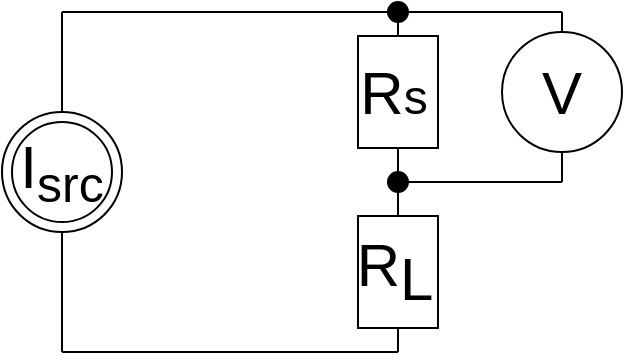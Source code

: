 <mxfile version="20.8.3" type="device"><diagram id="BxC-9DBweR2X27GjCyRl" name="Page-1"><mxGraphModel dx="545" dy="370" grid="1" gridSize="10" guides="1" tooltips="1" connect="1" arrows="1" fold="1" page="1" pageScale="1" pageWidth="827" pageHeight="1169" math="0" shadow="0"><root><mxCell id="0"/><mxCell id="1" parent="0"/><mxCell id="zLBGGNfvd89MkTKkB7O9-1" value="" style="ellipse;whiteSpace=wrap;html=1;aspect=fixed;" vertex="1" parent="1"><mxGeometry x="90" y="250" width="60" height="60" as="geometry"/></mxCell><mxCell id="zLBGGNfvd89MkTKkB7O9-2" value="I&lt;sub&gt;src&lt;/sub&gt;" style="text;html=1;strokeColor=none;fillColor=none;align=center;verticalAlign=middle;whiteSpace=wrap;rounded=0;fontSize=30;" vertex="1" parent="1"><mxGeometry x="90" y="265" width="60" height="30" as="geometry"/></mxCell><mxCell id="zLBGGNfvd89MkTKkB7O9-4" value="" style="endArrow=none;html=1;rounded=0;fontSize=35;exitX=0.5;exitY=0;exitDx=0;exitDy=0;" edge="1" parent="1" source="zLBGGNfvd89MkTKkB7O9-1"><mxGeometry width="50" height="50" relative="1" as="geometry"><mxPoint x="390" y="360" as="sourcePoint"/><mxPoint x="120" y="200" as="targetPoint"/></mxGeometry></mxCell><mxCell id="zLBGGNfvd89MkTKkB7O9-5" value="" style="endArrow=none;html=1;rounded=0;fontSize=35;entryX=0.5;entryY=1;entryDx=0;entryDy=0;" edge="1" parent="1" target="zLBGGNfvd89MkTKkB7O9-1"><mxGeometry width="50" height="50" relative="1" as="geometry"><mxPoint x="120" y="370" as="sourcePoint"/><mxPoint x="440" y="310" as="targetPoint"/></mxGeometry></mxCell><mxCell id="zLBGGNfvd89MkTKkB7O9-6" value="" style="endArrow=none;html=1;rounded=0;fontSize=35;exitX=0;exitY=0.5;exitDx=0;exitDy=0;" edge="1" parent="1" source="zLBGGNfvd89MkTKkB7O9-28"><mxGeometry width="50" height="50" relative="1" as="geometry"><mxPoint x="210" y="200" as="sourcePoint"/><mxPoint x="120" y="200" as="targetPoint"/></mxGeometry></mxCell><mxCell id="zLBGGNfvd89MkTKkB7O9-7" value="" style="rounded=0;whiteSpace=wrap;html=1;fontSize=35;rotation=90;" vertex="1" parent="1"><mxGeometry x="260" y="220" width="56" height="40" as="geometry"/></mxCell><mxCell id="zLBGGNfvd89MkTKkB7O9-8" value="R&lt;sub style=&quot;font-size: 30px;&quot;&gt;L&lt;/sub&gt;" style="text;html=1;strokeColor=none;fillColor=none;align=center;verticalAlign=middle;whiteSpace=wrap;rounded=0;fontSize=30;spacingLeft=-7;" vertex="1" parent="1"><mxGeometry x="260" y="317.5" width="60" height="25" as="geometry"/></mxCell><mxCell id="zLBGGNfvd89MkTKkB7O9-9" value="" style="endArrow=none;html=1;rounded=0;fontSize=35;" edge="1" parent="1"><mxGeometry width="50" height="50" relative="1" as="geometry"><mxPoint x="213" y="370" as="sourcePoint"/><mxPoint x="120" y="370" as="targetPoint"/></mxGeometry></mxCell><mxCell id="zLBGGNfvd89MkTKkB7O9-27" value="" style="ellipse;whiteSpace=wrap;html=1;aspect=fixed;fontSize=30;fillColor=#000000;" vertex="1" parent="1"><mxGeometry x="283" y="280" width="10" height="10" as="geometry"/></mxCell><mxCell id="zLBGGNfvd89MkTKkB7O9-28" value="" style="ellipse;whiteSpace=wrap;html=1;aspect=fixed;fontSize=30;fillColor=#000000;" vertex="1" parent="1"><mxGeometry x="283" y="195" width="10" height="10" as="geometry"/></mxCell><mxCell id="zLBGGNfvd89MkTKkB7O9-40" value="" style="ellipse;whiteSpace=wrap;html=1;aspect=fixed;strokeColor=#000000;fontSize=30;fillColor=none;" vertex="1" parent="1"><mxGeometry x="95" y="255" width="50" height="50" as="geometry"/></mxCell><mxCell id="zLBGGNfvd89MkTKkB7O9-43" value="" style="rounded=0;whiteSpace=wrap;html=1;fontSize=35;rotation=90;fillColor=none;" vertex="1" parent="1"><mxGeometry x="260" y="310" width="56" height="40" as="geometry"/></mxCell><mxCell id="zLBGGNfvd89MkTKkB7O9-45" value="" style="endArrow=none;html=1;rounded=0;fontSize=30;entryX=1;entryY=0.5;entryDx=0;entryDy=0;exitX=0;exitY=0.5;exitDx=0;exitDy=0;" edge="1" parent="1" source="zLBGGNfvd89MkTKkB7O9-43" target="zLBGGNfvd89MkTKkB7O9-7"><mxGeometry width="50" height="50" relative="1" as="geometry"><mxPoint x="200" y="340" as="sourcePoint"/><mxPoint x="250" y="290" as="targetPoint"/></mxGeometry></mxCell><mxCell id="zLBGGNfvd89MkTKkB7O9-46" value="" style="endArrow=none;html=1;rounded=0;fontSize=30;entryX=0;entryY=0.5;entryDx=0;entryDy=0;exitX=0.5;exitY=1;exitDx=0;exitDy=0;" edge="1" parent="1" source="zLBGGNfvd89MkTKkB7O9-28" target="zLBGGNfvd89MkTKkB7O9-7"><mxGeometry width="50" height="50" relative="1" as="geometry"><mxPoint x="200" y="340" as="sourcePoint"/><mxPoint x="250" y="290" as="targetPoint"/></mxGeometry></mxCell><mxCell id="zLBGGNfvd89MkTKkB7O9-47" value="" style="endArrow=none;html=1;rounded=0;fontSize=30;entryX=1;entryY=0.5;entryDx=0;entryDy=0;" edge="1" parent="1" target="zLBGGNfvd89MkTKkB7O9-43"><mxGeometry width="50" height="50" relative="1" as="geometry"><mxPoint x="288" y="370" as="sourcePoint"/><mxPoint x="250" y="290" as="targetPoint"/></mxGeometry></mxCell><mxCell id="zLBGGNfvd89MkTKkB7O9-48" value="" style="endArrow=none;html=1;rounded=0;fontSize=30;" edge="1" parent="1"><mxGeometry width="50" height="50" relative="1" as="geometry"><mxPoint x="190" y="370" as="sourcePoint"/><mxPoint x="288" y="370" as="targetPoint"/></mxGeometry></mxCell><mxCell id="zLBGGNfvd89MkTKkB7O9-49" value="" style="ellipse;whiteSpace=wrap;html=1;aspect=fixed;" vertex="1" parent="1"><mxGeometry x="340" y="210" width="60" height="60" as="geometry"/></mxCell><mxCell id="zLBGGNfvd89MkTKkB7O9-50" value="" style="endArrow=none;html=1;rounded=0;fontSize=30;entryX=1;entryY=0.5;entryDx=0;entryDy=0;" edge="1" parent="1" target="zLBGGNfvd89MkTKkB7O9-28"><mxGeometry width="50" height="50" relative="1" as="geometry"><mxPoint x="370" y="200" as="sourcePoint"/><mxPoint x="320" y="290" as="targetPoint"/></mxGeometry></mxCell><mxCell id="zLBGGNfvd89MkTKkB7O9-51" value="" style="endArrow=none;html=1;rounded=0;fontSize=30;entryX=1;entryY=0.5;entryDx=0;entryDy=0;" edge="1" parent="1" target="zLBGGNfvd89MkTKkB7O9-27"><mxGeometry width="50" height="50" relative="1" as="geometry"><mxPoint x="370" y="285" as="sourcePoint"/><mxPoint x="320" y="290" as="targetPoint"/></mxGeometry></mxCell><mxCell id="zLBGGNfvd89MkTKkB7O9-52" value="" style="endArrow=none;html=1;rounded=0;fontSize=30;entryX=0.5;entryY=1;entryDx=0;entryDy=0;" edge="1" parent="1" target="zLBGGNfvd89MkTKkB7O9-49"><mxGeometry width="50" height="50" relative="1" as="geometry"><mxPoint x="370" y="285" as="sourcePoint"/><mxPoint x="320" y="290" as="targetPoint"/></mxGeometry></mxCell><mxCell id="zLBGGNfvd89MkTKkB7O9-53" value="" style="endArrow=none;html=1;rounded=0;fontSize=30;entryX=0.5;entryY=0;entryDx=0;entryDy=0;" edge="1" parent="1" target="zLBGGNfvd89MkTKkB7O9-49"><mxGeometry width="50" height="50" relative="1" as="geometry"><mxPoint x="370" y="200" as="sourcePoint"/><mxPoint x="320" y="290" as="targetPoint"/></mxGeometry></mxCell><mxCell id="zLBGGNfvd89MkTKkB7O9-55" value="R&lt;font size=&quot;5&quot;&gt;s&lt;/font&gt;" style="text;html=1;strokeColor=none;fillColor=none;align=center;verticalAlign=middle;whiteSpace=wrap;rounded=0;fontSize=30;" vertex="1" parent="1"><mxGeometry x="256" y="225" width="60" height="30" as="geometry"/></mxCell><mxCell id="zLBGGNfvd89MkTKkB7O9-56" value="V" style="text;html=1;strokeColor=none;fillColor=none;align=center;verticalAlign=middle;whiteSpace=wrap;rounded=0;fontSize=30;" vertex="1" parent="1"><mxGeometry x="340" y="225" width="60" height="30" as="geometry"/></mxCell></root></mxGraphModel></diagram></mxfile>